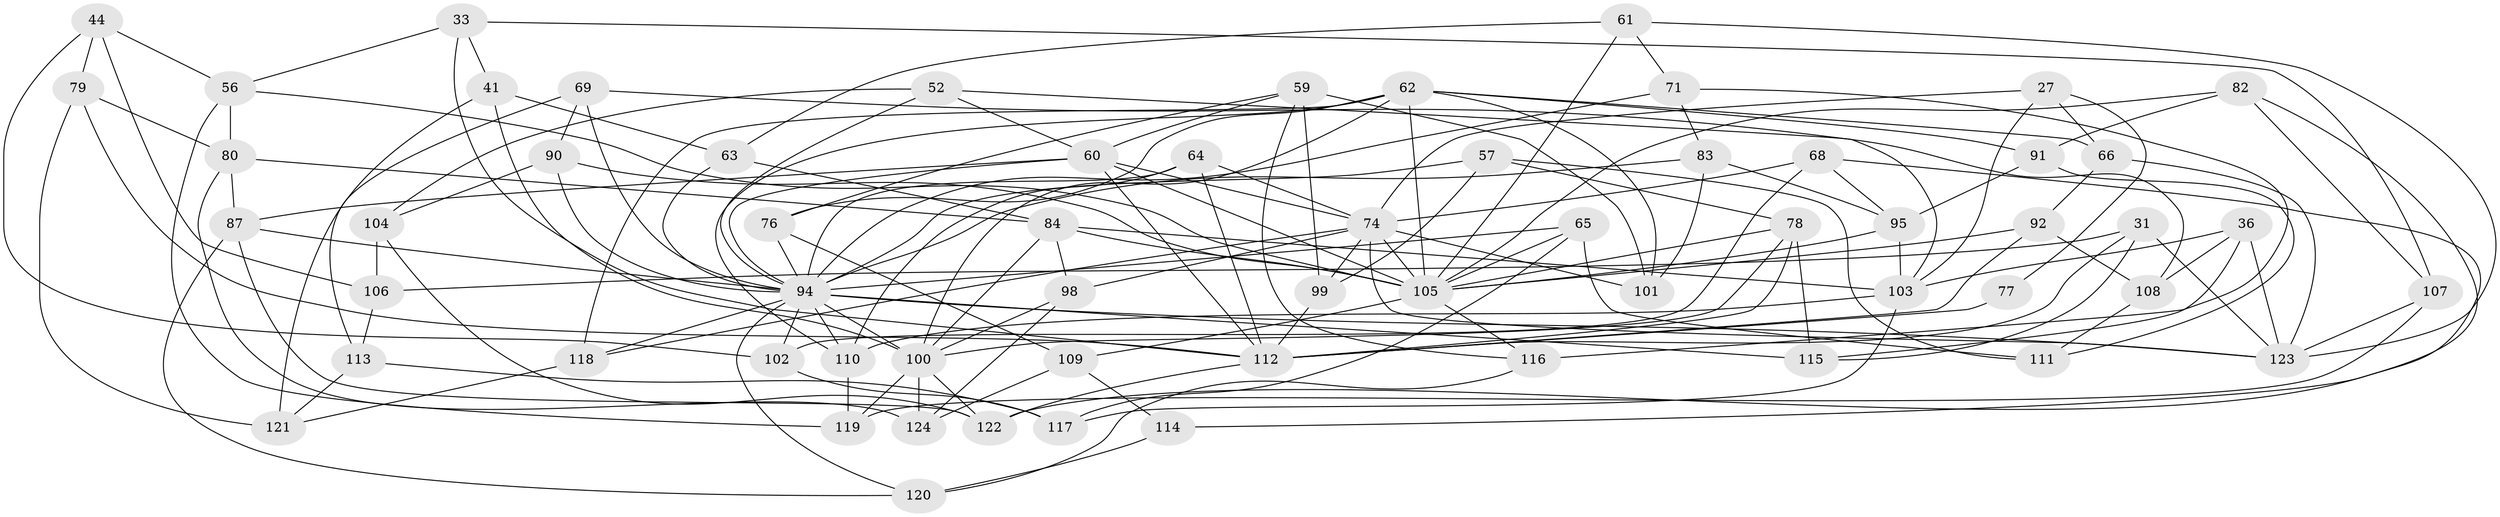 // original degree distribution, {4: 1.0}
// Generated by graph-tools (version 1.1) at 2025/57/03/09/25 04:57:31]
// undirected, 62 vertices, 155 edges
graph export_dot {
graph [start="1"]
  node [color=gray90,style=filled];
  27 [super="+17"];
  31;
  33;
  36 [super="+15"];
  41;
  44;
  52 [super="+51"];
  56 [super="+2"];
  57;
  59 [super="+49"];
  60 [super="+39"];
  61;
  62 [super="+34"];
  63;
  64;
  65;
  66;
  68;
  69;
  71;
  74 [super="+9+55"];
  76;
  77;
  78 [super="+70"];
  79;
  80 [super="+45"];
  82;
  83;
  84 [super="+50"];
  87 [super="+85"];
  90;
  91;
  92;
  94 [super="+67+93"];
  95 [super="+89"];
  98 [super="+43"];
  99 [super="+86"];
  100 [super="+72+75"];
  101;
  102;
  103 [super="+32"];
  104;
  105 [super="+88+53+58"];
  106;
  107;
  108;
  109;
  110 [super="+40"];
  111;
  112 [super="+18+30+81"];
  113;
  114;
  115 [super="+6"];
  116;
  117;
  118;
  119;
  120 [super="+46"];
  121;
  122 [super="+97"];
  123 [super="+4+96"];
  124;
  27 -- 77 [weight=2];
  27 -- 74 [weight=2];
  27 -- 66;
  27 -- 103;
  31 -- 106;
  31 -- 123;
  31 -- 115;
  31 -- 112;
  33 -- 112;
  33 -- 107;
  33 -- 41;
  33 -- 56;
  36 -- 115;
  36 -- 108;
  36 -- 123 [weight=3];
  36 -- 103;
  41 -- 121;
  41 -- 63;
  41 -- 100;
  44 -- 102;
  44 -- 106;
  44 -- 79;
  44 -- 56;
  52 -- 60;
  52 -- 104;
  52 -- 103 [weight=2];
  52 -- 94 [weight=2];
  56 -- 80 [weight=2];
  56 -- 119;
  56 -- 105;
  57 -- 94;
  57 -- 111;
  57 -- 78;
  57 -- 99;
  59 -- 76;
  59 -- 101;
  59 -- 99 [weight=2];
  59 -- 116;
  59 -- 60;
  60 -- 105 [weight=5];
  60 -- 87;
  60 -- 112;
  60 -- 74;
  60 -- 94 [weight=2];
  61 -- 71;
  61 -- 63;
  61 -- 123;
  61 -- 105;
  62 -- 66;
  62 -- 91;
  62 -- 105;
  62 -- 101;
  62 -- 118;
  62 -- 76;
  62 -- 110;
  62 -- 100;
  63 -- 94;
  63 -- 84;
  64 -- 74;
  64 -- 110;
  64 -- 112;
  64 -- 94;
  65 -- 117;
  65 -- 111;
  65 -- 105;
  65 -- 94;
  66 -- 92;
  66 -- 123;
  68 -- 102;
  68 -- 114;
  68 -- 95;
  68 -- 74;
  69 -- 113;
  69 -- 108;
  69 -- 90;
  69 -- 94;
  71 -- 116;
  71 -- 83;
  71 -- 94;
  74 -- 98 [weight=2];
  74 -- 101;
  74 -- 123 [weight=2];
  74 -- 99 [weight=2];
  74 -- 118;
  74 -- 105;
  76 -- 109;
  76 -- 94;
  77 -- 112 [weight=2];
  78 -- 115 [weight=2];
  78 -- 112;
  78 -- 100;
  78 -- 105;
  79 -- 121;
  79 -- 80;
  79 -- 112;
  80 -- 124;
  80 -- 87;
  80 -- 84;
  82 -- 107;
  82 -- 91;
  82 -- 122;
  82 -- 105;
  83 -- 101;
  83 -- 95;
  83 -- 94;
  84 -- 98 [weight=2];
  84 -- 105 [weight=2];
  84 -- 103;
  84 -- 100;
  87 -- 120 [weight=2];
  87 -- 122;
  87 -- 94;
  90 -- 104;
  90 -- 105;
  90 -- 94;
  91 -- 111;
  91 -- 95;
  92 -- 105;
  92 -- 108;
  92 -- 112;
  94 -- 123 [weight=3];
  94 -- 110 [weight=2];
  94 -- 115 [weight=2];
  94 -- 100 [weight=4];
  94 -- 102;
  94 -- 118;
  94 -- 120;
  95 -- 103;
  95 -- 105 [weight=2];
  98 -- 100;
  98 -- 124;
  99 -- 112;
  100 -- 119;
  100 -- 122;
  100 -- 124;
  102 -- 117;
  103 -- 117;
  103 -- 110;
  104 -- 106;
  104 -- 122;
  105 -- 116;
  105 -- 109;
  106 -- 113;
  107 -- 119;
  107 -- 123;
  108 -- 111;
  109 -- 114;
  109 -- 124;
  110 -- 119;
  112 -- 122 [weight=2];
  113 -- 117;
  113 -- 121;
  114 -- 120 [weight=2];
  116 -- 120;
  118 -- 121;
}
